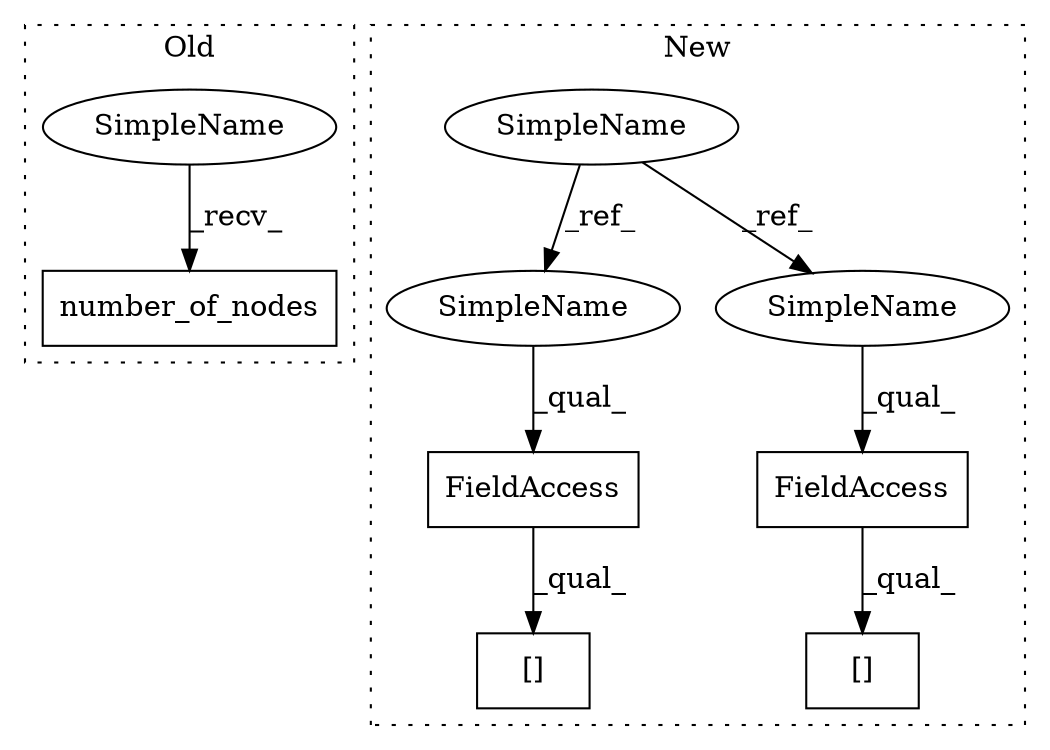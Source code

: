 digraph G {
subgraph cluster0 {
1 [label="number_of_nodes" a="32" s="15831" l="17" shape="box"];
9 [label="SimpleName" a="42" s="15829" l="1" shape="ellipse"];
label = "Old";
style="dotted";
}
subgraph cluster1 {
2 [label="[]" a="2" s="19236,19251" l="8,1" shape="box"];
3 [label="FieldAccess" a="22" s="19236" l="7" shape="box"];
4 [label="SimpleName" a="42" s="18305" l="1" shape="ellipse"];
5 [label="FieldAccess" a="22" s="19114" l="7" shape="box"];
6 [label="[]" a="2" s="19114,19129" l="8,1" shape="box"];
7 [label="SimpleName" a="42" s="19236" l="1" shape="ellipse"];
8 [label="SimpleName" a="42" s="19114" l="1" shape="ellipse"];
label = "New";
style="dotted";
}
3 -> 2 [label="_qual_"];
4 -> 7 [label="_ref_"];
4 -> 8 [label="_ref_"];
5 -> 6 [label="_qual_"];
7 -> 3 [label="_qual_"];
8 -> 5 [label="_qual_"];
9 -> 1 [label="_recv_"];
}